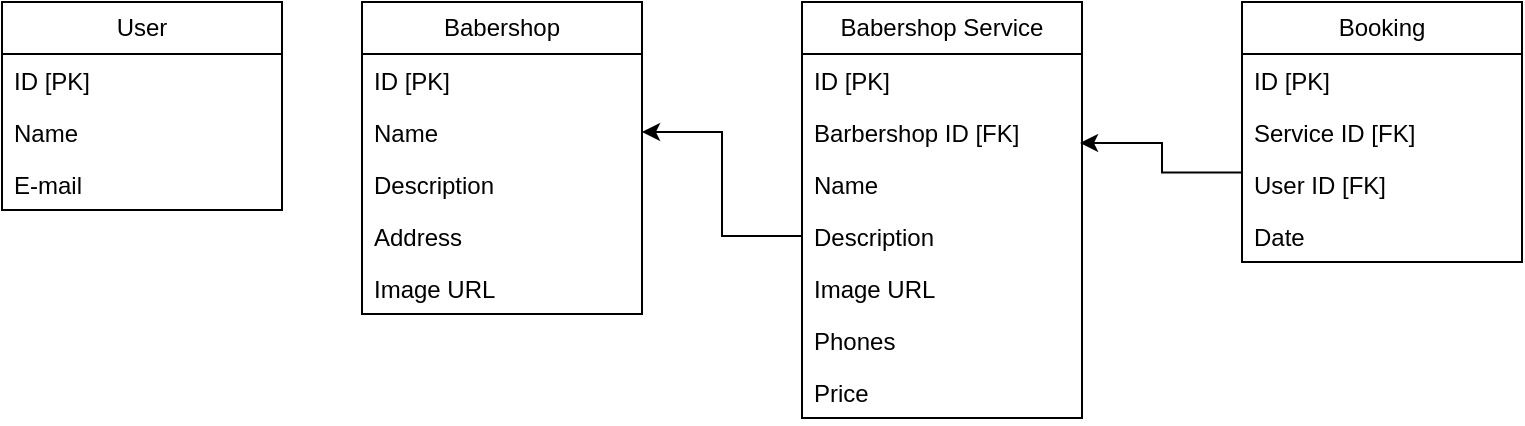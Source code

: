 <mxfile version="24.7.6">
  <diagram name="Página-1" id="6fSgjCbwurcTorLw0K_T">
    <mxGraphModel dx="932" dy="512" grid="1" gridSize="10" guides="1" tooltips="1" connect="1" arrows="1" fold="1" page="1" pageScale="1" pageWidth="827" pageHeight="1169" math="0" shadow="0">
      <root>
        <mxCell id="0" />
        <mxCell id="1" parent="0" />
        <mxCell id="fstLj9o2dyOSYBJud5P9-10" value="User" style="swimlane;fontStyle=0;childLayout=stackLayout;horizontal=1;startSize=26;fillColor=none;horizontalStack=0;resizeParent=1;resizeParentMax=0;resizeLast=0;collapsible=1;marginBottom=0;whiteSpace=wrap;html=1;" vertex="1" parent="1">
          <mxGeometry x="40" y="160" width="140" height="104" as="geometry" />
        </mxCell>
        <mxCell id="fstLj9o2dyOSYBJud5P9-11" value="ID [PK]" style="text;strokeColor=none;fillColor=none;align=left;verticalAlign=top;spacingLeft=4;spacingRight=4;overflow=hidden;rotatable=0;points=[[0,0.5],[1,0.5]];portConstraint=eastwest;whiteSpace=wrap;html=1;" vertex="1" parent="fstLj9o2dyOSYBJud5P9-10">
          <mxGeometry y="26" width="140" height="26" as="geometry" />
        </mxCell>
        <mxCell id="fstLj9o2dyOSYBJud5P9-12" value="Name" style="text;strokeColor=none;fillColor=none;align=left;verticalAlign=top;spacingLeft=4;spacingRight=4;overflow=hidden;rotatable=0;points=[[0,0.5],[1,0.5]];portConstraint=eastwest;whiteSpace=wrap;html=1;" vertex="1" parent="fstLj9o2dyOSYBJud5P9-10">
          <mxGeometry y="52" width="140" height="26" as="geometry" />
        </mxCell>
        <mxCell id="fstLj9o2dyOSYBJud5P9-13" value="E-mail" style="text;strokeColor=none;fillColor=none;align=left;verticalAlign=top;spacingLeft=4;spacingRight=4;overflow=hidden;rotatable=0;points=[[0,0.5],[1,0.5]];portConstraint=eastwest;whiteSpace=wrap;html=1;" vertex="1" parent="fstLj9o2dyOSYBJud5P9-10">
          <mxGeometry y="78" width="140" height="26" as="geometry" />
        </mxCell>
        <mxCell id="fstLj9o2dyOSYBJud5P9-14" value="Babershop" style="swimlane;fontStyle=0;childLayout=stackLayout;horizontal=1;startSize=26;fillColor=none;horizontalStack=0;resizeParent=1;resizeParentMax=0;resizeLast=0;collapsible=1;marginBottom=0;whiteSpace=wrap;html=1;" vertex="1" parent="1">
          <mxGeometry x="220" y="160" width="140" height="156" as="geometry" />
        </mxCell>
        <mxCell id="fstLj9o2dyOSYBJud5P9-15" value="ID [PK]" style="text;strokeColor=none;fillColor=none;align=left;verticalAlign=top;spacingLeft=4;spacingRight=4;overflow=hidden;rotatable=0;points=[[0,0.5],[1,0.5]];portConstraint=eastwest;whiteSpace=wrap;html=1;" vertex="1" parent="fstLj9o2dyOSYBJud5P9-14">
          <mxGeometry y="26" width="140" height="26" as="geometry" />
        </mxCell>
        <mxCell id="fstLj9o2dyOSYBJud5P9-16" value="Name" style="text;strokeColor=none;fillColor=none;align=left;verticalAlign=top;spacingLeft=4;spacingRight=4;overflow=hidden;rotatable=0;points=[[0,0.5],[1,0.5]];portConstraint=eastwest;whiteSpace=wrap;html=1;" vertex="1" parent="fstLj9o2dyOSYBJud5P9-14">
          <mxGeometry y="52" width="140" height="26" as="geometry" />
        </mxCell>
        <mxCell id="fstLj9o2dyOSYBJud5P9-17" value="Description" style="text;strokeColor=none;fillColor=none;align=left;verticalAlign=top;spacingLeft=4;spacingRight=4;overflow=hidden;rotatable=0;points=[[0,0.5],[1,0.5]];portConstraint=eastwest;whiteSpace=wrap;html=1;" vertex="1" parent="fstLj9o2dyOSYBJud5P9-14">
          <mxGeometry y="78" width="140" height="26" as="geometry" />
        </mxCell>
        <mxCell id="fstLj9o2dyOSYBJud5P9-18" value="Address" style="text;strokeColor=none;fillColor=none;align=left;verticalAlign=top;spacingLeft=4;spacingRight=4;overflow=hidden;rotatable=0;points=[[0,0.5],[1,0.5]];portConstraint=eastwest;whiteSpace=wrap;html=1;" vertex="1" parent="fstLj9o2dyOSYBJud5P9-14">
          <mxGeometry y="104" width="140" height="26" as="geometry" />
        </mxCell>
        <mxCell id="fstLj9o2dyOSYBJud5P9-19" value="Image URL" style="text;strokeColor=none;fillColor=none;align=left;verticalAlign=top;spacingLeft=4;spacingRight=4;overflow=hidden;rotatable=0;points=[[0,0.5],[1,0.5]];portConstraint=eastwest;whiteSpace=wrap;html=1;" vertex="1" parent="fstLj9o2dyOSYBJud5P9-14">
          <mxGeometry y="130" width="140" height="26" as="geometry" />
        </mxCell>
        <mxCell id="fstLj9o2dyOSYBJud5P9-20" value="Babershop Service" style="swimlane;fontStyle=0;childLayout=stackLayout;horizontal=1;startSize=26;fillColor=none;horizontalStack=0;resizeParent=1;resizeParentMax=0;resizeLast=0;collapsible=1;marginBottom=0;whiteSpace=wrap;html=1;" vertex="1" parent="1">
          <mxGeometry x="440" y="160" width="140" height="208" as="geometry" />
        </mxCell>
        <mxCell id="fstLj9o2dyOSYBJud5P9-21" value="ID [PK]" style="text;strokeColor=none;fillColor=none;align=left;verticalAlign=top;spacingLeft=4;spacingRight=4;overflow=hidden;rotatable=0;points=[[0,0.5],[1,0.5]];portConstraint=eastwest;whiteSpace=wrap;html=1;" vertex="1" parent="fstLj9o2dyOSYBJud5P9-20">
          <mxGeometry y="26" width="140" height="26" as="geometry" />
        </mxCell>
        <mxCell id="fstLj9o2dyOSYBJud5P9-22" value="Barbershop ID [FK]" style="text;strokeColor=none;fillColor=none;align=left;verticalAlign=top;spacingLeft=4;spacingRight=4;overflow=hidden;rotatable=0;points=[[0,0.5],[1,0.5]];portConstraint=eastwest;whiteSpace=wrap;html=1;" vertex="1" parent="fstLj9o2dyOSYBJud5P9-20">
          <mxGeometry y="52" width="140" height="26" as="geometry" />
        </mxCell>
        <mxCell id="fstLj9o2dyOSYBJud5P9-24" value="Name" style="text;strokeColor=none;fillColor=none;align=left;verticalAlign=top;spacingLeft=4;spacingRight=4;overflow=hidden;rotatable=0;points=[[0,0.5],[1,0.5]];portConstraint=eastwest;whiteSpace=wrap;html=1;" vertex="1" parent="fstLj9o2dyOSYBJud5P9-20">
          <mxGeometry y="78" width="140" height="26" as="geometry" />
        </mxCell>
        <mxCell id="fstLj9o2dyOSYBJud5P9-23" value="Description" style="text;strokeColor=none;fillColor=none;align=left;verticalAlign=top;spacingLeft=4;spacingRight=4;overflow=hidden;rotatable=0;points=[[0,0.5],[1,0.5]];portConstraint=eastwest;whiteSpace=wrap;html=1;" vertex="1" parent="fstLj9o2dyOSYBJud5P9-20">
          <mxGeometry y="104" width="140" height="26" as="geometry" />
        </mxCell>
        <mxCell id="fstLj9o2dyOSYBJud5P9-25" value="Image URL" style="text;strokeColor=none;fillColor=none;align=left;verticalAlign=top;spacingLeft=4;spacingRight=4;overflow=hidden;rotatable=0;points=[[0,0.5],[1,0.5]];portConstraint=eastwest;whiteSpace=wrap;html=1;" vertex="1" parent="fstLj9o2dyOSYBJud5P9-20">
          <mxGeometry y="130" width="140" height="26" as="geometry" />
        </mxCell>
        <mxCell id="fstLj9o2dyOSYBJud5P9-35" value="Phones&lt;div&gt;&lt;br&gt;&lt;/div&gt;" style="text;strokeColor=none;fillColor=none;align=left;verticalAlign=top;spacingLeft=4;spacingRight=4;overflow=hidden;rotatable=0;points=[[0,0.5],[1,0.5]];portConstraint=eastwest;whiteSpace=wrap;html=1;" vertex="1" parent="fstLj9o2dyOSYBJud5P9-20">
          <mxGeometry y="156" width="140" height="26" as="geometry" />
        </mxCell>
        <mxCell id="fstLj9o2dyOSYBJud5P9-27" value="Price" style="text;strokeColor=none;fillColor=none;align=left;verticalAlign=top;spacingLeft=4;spacingRight=4;overflow=hidden;rotatable=0;points=[[0,0.5],[1,0.5]];portConstraint=eastwest;whiteSpace=wrap;html=1;" vertex="1" parent="fstLj9o2dyOSYBJud5P9-20">
          <mxGeometry y="182" width="140" height="26" as="geometry" />
        </mxCell>
        <mxCell id="fstLj9o2dyOSYBJud5P9-26" style="edgeStyle=orthogonalEdgeStyle;rounded=0;orthogonalLoop=1;jettySize=auto;html=1;entryX=1;entryY=0.5;entryDx=0;entryDy=0;" edge="1" parent="1" source="fstLj9o2dyOSYBJud5P9-23" target="fstLj9o2dyOSYBJud5P9-16">
          <mxGeometry relative="1" as="geometry" />
        </mxCell>
        <mxCell id="fstLj9o2dyOSYBJud5P9-36" style="edgeStyle=orthogonalEdgeStyle;rounded=0;orthogonalLoop=1;jettySize=auto;html=1;entryX=0.993;entryY=0.711;entryDx=0;entryDy=0;entryPerimeter=0;exitX=0;exitY=0.278;exitDx=0;exitDy=0;exitPerimeter=0;" edge="1" parent="1" source="fstLj9o2dyOSYBJud5P9-31" target="fstLj9o2dyOSYBJud5P9-22">
          <mxGeometry relative="1" as="geometry" />
        </mxCell>
        <mxCell id="fstLj9o2dyOSYBJud5P9-28" value="Booking" style="swimlane;fontStyle=0;childLayout=stackLayout;horizontal=1;startSize=26;fillColor=none;horizontalStack=0;resizeParent=1;resizeParentMax=0;resizeLast=0;collapsible=1;marginBottom=0;whiteSpace=wrap;html=1;" vertex="1" parent="1">
          <mxGeometry x="660" y="160" width="140" height="130" as="geometry" />
        </mxCell>
        <mxCell id="fstLj9o2dyOSYBJud5P9-29" value="ID [PK]" style="text;strokeColor=none;fillColor=none;align=left;verticalAlign=top;spacingLeft=4;spacingRight=4;overflow=hidden;rotatable=0;points=[[0,0.5],[1,0.5]];portConstraint=eastwest;whiteSpace=wrap;html=1;" vertex="1" parent="fstLj9o2dyOSYBJud5P9-28">
          <mxGeometry y="26" width="140" height="26" as="geometry" />
        </mxCell>
        <mxCell id="fstLj9o2dyOSYBJud5P9-30" value="Service ID [FK]" style="text;strokeColor=none;fillColor=none;align=left;verticalAlign=top;spacingLeft=4;spacingRight=4;overflow=hidden;rotatable=0;points=[[0,0.5],[1,0.5]];portConstraint=eastwest;whiteSpace=wrap;html=1;" vertex="1" parent="fstLj9o2dyOSYBJud5P9-28">
          <mxGeometry y="52" width="140" height="26" as="geometry" />
        </mxCell>
        <mxCell id="fstLj9o2dyOSYBJud5P9-31" value="User ID [FK]" style="text;strokeColor=none;fillColor=none;align=left;verticalAlign=top;spacingLeft=4;spacingRight=4;overflow=hidden;rotatable=0;points=[[0,0.5],[1,0.5]];portConstraint=eastwest;whiteSpace=wrap;html=1;" vertex="1" parent="fstLj9o2dyOSYBJud5P9-28">
          <mxGeometry y="78" width="140" height="26" as="geometry" />
        </mxCell>
        <mxCell id="fstLj9o2dyOSYBJud5P9-32" value="Date" style="text;strokeColor=none;fillColor=none;align=left;verticalAlign=top;spacingLeft=4;spacingRight=4;overflow=hidden;rotatable=0;points=[[0,0.5],[1,0.5]];portConstraint=eastwest;whiteSpace=wrap;html=1;" vertex="1" parent="fstLj9o2dyOSYBJud5P9-28">
          <mxGeometry y="104" width="140" height="26" as="geometry" />
        </mxCell>
      </root>
    </mxGraphModel>
  </diagram>
</mxfile>
